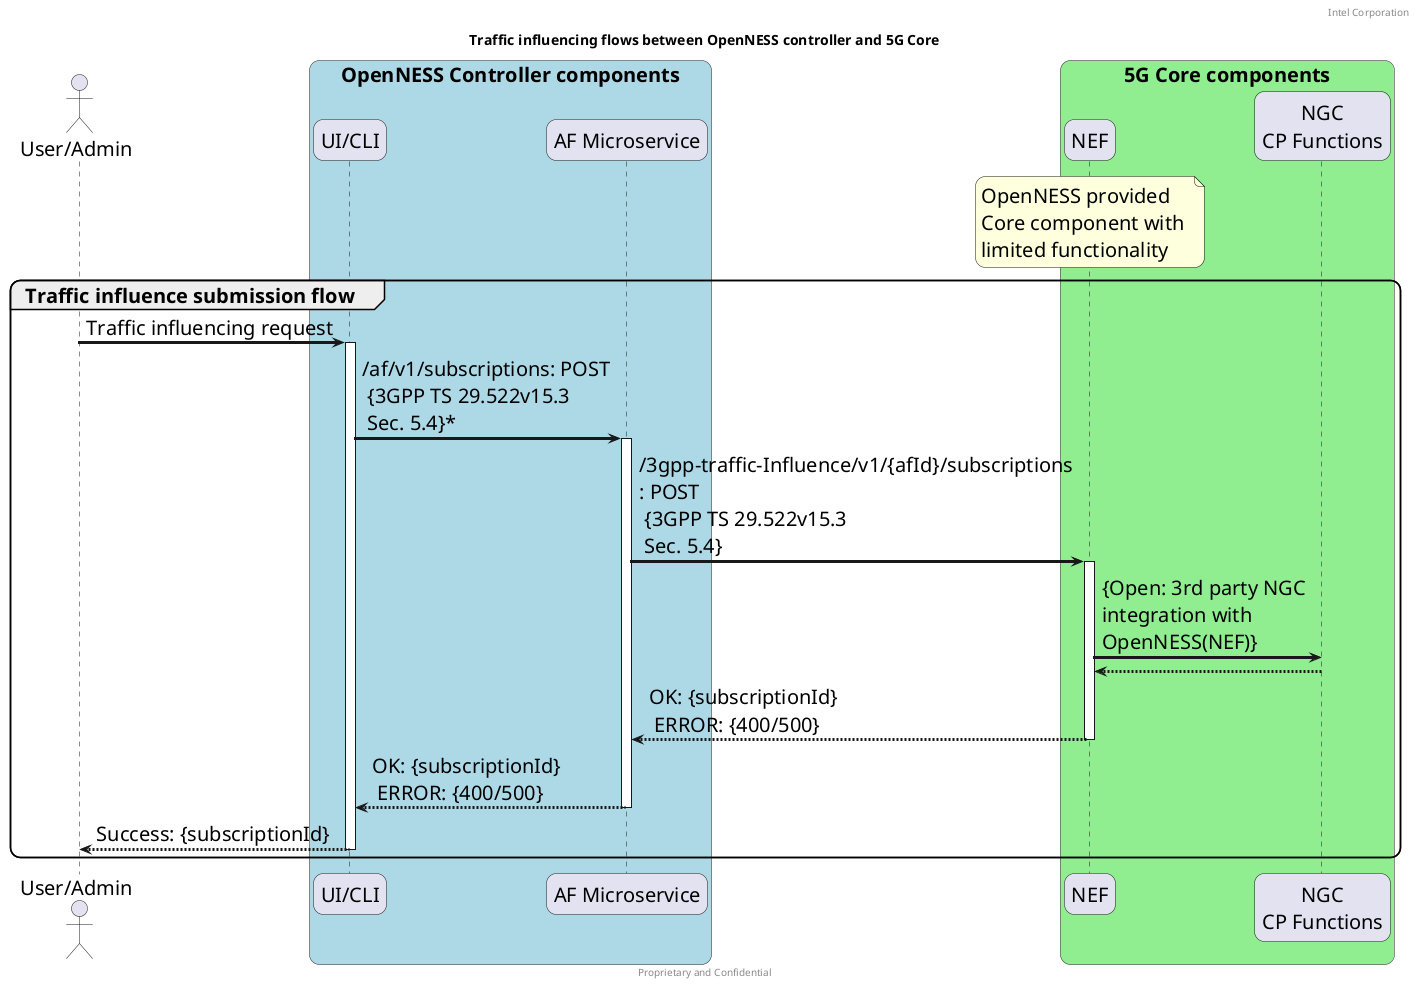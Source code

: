 @startuml
/' SPDX-License-Identifier: Apache-2.0
   Copyright (c) 2020 Intel Corporation
'/
skinparam monochrome false
skinparam roundcorner 20
skinparam defaultFontName "Intel Clear"
skinparam defaultFontSize 20
skinparam maxmessagesize 300
skinparam sequenceArrowThickness 3

header Intel Corporation
footer Proprietary and Confidential
title Traffic influencing flows between OpenNESS controller and 5G Core

actor "User/Admin" as user
box "OpenNESS Controller components" #LightBlue
    participant "UI/CLI" as cnca 
    participant "AF Microservice" as af
end box
box "5G Core components" #LightGreen
    participant "NEF" as nef
    note over nef 
        OpenNESS provided 
        Core component with 
        limited functionality
    end note
    participant "NGC\nCP Functions" as ngccp
end box

group Traffic influence submission flow
    user -> cnca : Traffic influencing request
    activate cnca
    cnca -> af : /af/v1/subscriptions: POST \n {3GPP TS 29.522v15.3 \n Sec. 5.4}*
    activate af
    af -> nef : /3gpp-traffic-Influence/v1/{afId}/subscriptions : POST \n {3GPP TS 29.522v15.3 \n Sec. 5.4} 
    activate nef
    
    nef -> ngccp : {Open: 3rd party NGC integration with OpenNESS(NEF)}
    ngccp --> nef :
    nef --> af : OK: {subscriptionId} \n ERROR: {400/500}
    deactivate nef
    af --> cnca :  OK: {subscriptionId} \n ERROR: {400/500}
    deactivate af
    cnca --> user : Success: {subscriptionId} 
    deactivate cnca 
end group 

@enduml

